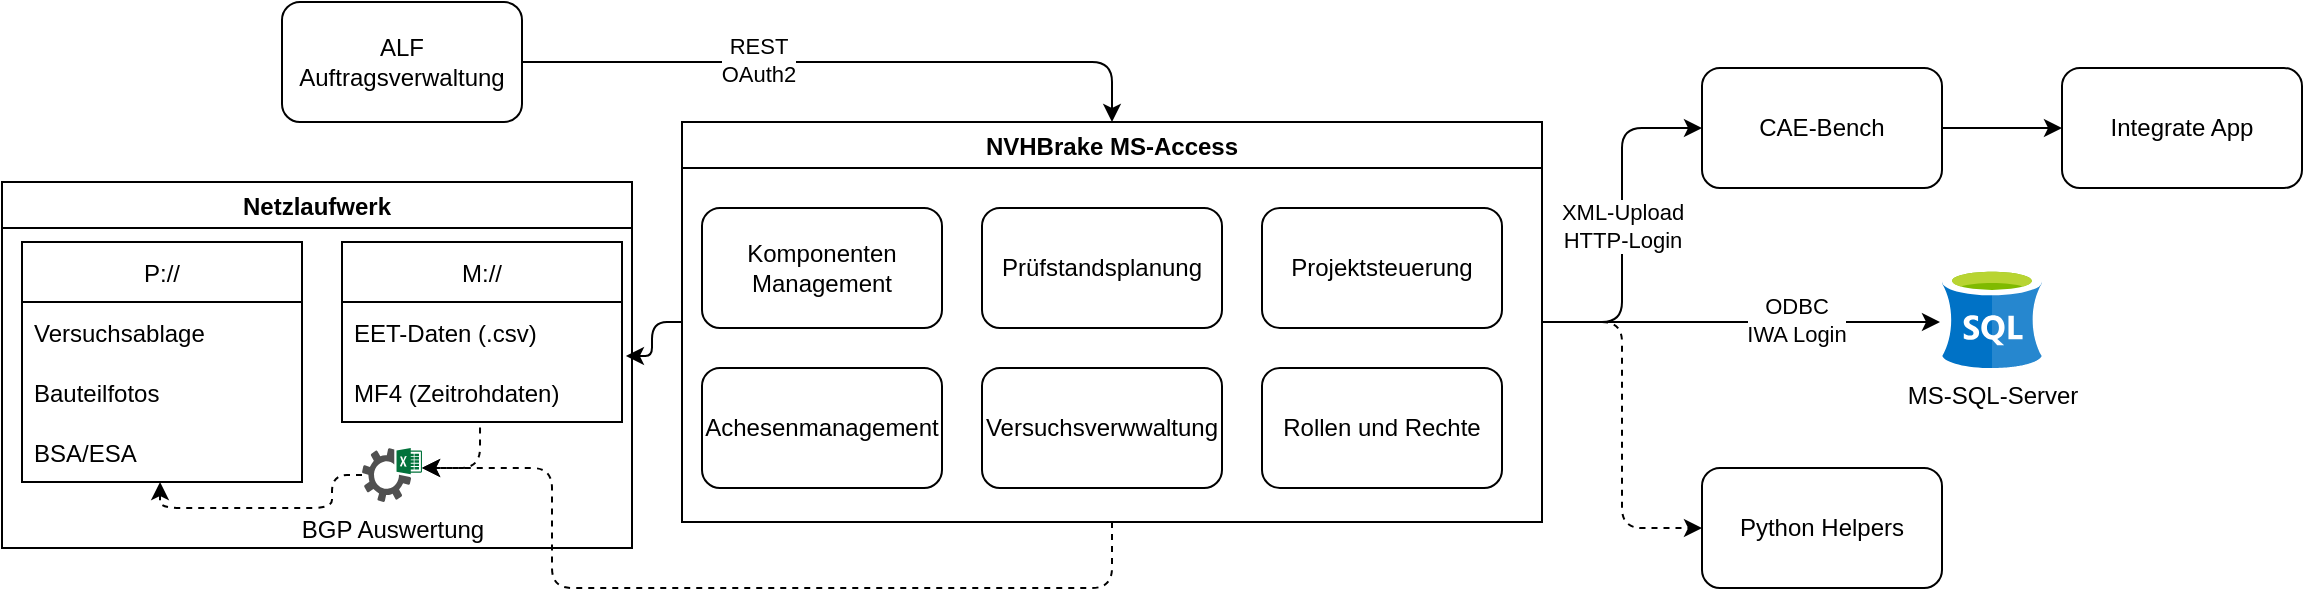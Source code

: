 <mxfile>
    <diagram id="KzELdxLwyf88x765OR2N" name="Page-1">
        <mxGraphModel dx="1073" dy="790" grid="1" gridSize="10" guides="1" tooltips="1" connect="1" arrows="1" fold="1" page="1" pageScale="1" pageWidth="827" pageHeight="1169" background="none" math="0" shadow="0">
            <root>
                <mxCell id="0"/>
                <mxCell id="1" parent="0"/>
                <mxCell id="34" value="XML-Upload&lt;br&gt;HTTP-Login" style="edgeStyle=orthogonalEdgeStyle;html=1;entryX=0;entryY=0.5;entryDx=0;entryDy=0;" edge="1" parent="1" source="3" target="29">
                    <mxGeometry relative="1" as="geometry"/>
                </mxCell>
                <mxCell id="35" style="edgeStyle=orthogonalEdgeStyle;html=1;entryX=-0.02;entryY=0.54;entryDx=0;entryDy=0;entryPerimeter=0;" edge="1" parent="1" source="3" target="4">
                    <mxGeometry relative="1" as="geometry"/>
                </mxCell>
                <mxCell id="36" value="ODBC&lt;br&gt;IWA Login" style="edgeLabel;html=1;align=center;verticalAlign=middle;resizable=0;points=[];" vertex="1" connectable="0" parent="35">
                    <mxGeometry x="0.275" y="1" relative="1" as="geometry">
                        <mxPoint as="offset"/>
                    </mxGeometry>
                </mxCell>
                <mxCell id="40" style="edgeStyle=orthogonalEdgeStyle;html=1;entryX=1.014;entryY=-0.1;entryDx=0;entryDy=0;entryPerimeter=0;" edge="1" parent="1" source="3" target="26">
                    <mxGeometry relative="1" as="geometry"/>
                </mxCell>
                <mxCell id="44" style="edgeStyle=orthogonalEdgeStyle;html=1;dashed=1;" edge="1" parent="1" source="3" target="43">
                    <mxGeometry relative="1" as="geometry"/>
                </mxCell>
                <mxCell id="52" style="edgeStyle=orthogonalEdgeStyle;html=1;dashed=1;startArrow=none;startFill=0;endArrow=classic;endFill=1;" edge="1" parent="1" source="3" target="47">
                    <mxGeometry relative="1" as="geometry">
                        <Array as="points">
                            <mxPoint x="575" y="440"/>
                            <mxPoint x="295" y="440"/>
                            <mxPoint x="295" y="380"/>
                        </Array>
                    </mxGeometry>
                </mxCell>
                <mxCell id="3" value="NVHBrake MS-Access" style="swimlane;" vertex="1" parent="1">
                    <mxGeometry x="360" y="207" width="430" height="200" as="geometry"/>
                </mxCell>
                <mxCell id="7" value="Komponenten&lt;br&gt;Management" style="rounded=1;whiteSpace=wrap;html=1;" vertex="1" parent="3">
                    <mxGeometry x="10" y="43" width="120" height="60" as="geometry"/>
                </mxCell>
                <mxCell id="8" value="Achesenmanagement" style="rounded=1;whiteSpace=wrap;html=1;" vertex="1" parent="3">
                    <mxGeometry x="10" y="123" width="120" height="60" as="geometry"/>
                </mxCell>
                <mxCell id="9" value="Prüfstandsplanung" style="rounded=1;whiteSpace=wrap;html=1;" vertex="1" parent="3">
                    <mxGeometry x="150" y="43" width="120" height="60" as="geometry"/>
                </mxCell>
                <mxCell id="10" value="Versuchsverwwaltung" style="rounded=1;whiteSpace=wrap;html=1;" vertex="1" parent="3">
                    <mxGeometry x="150" y="123" width="120" height="60" as="geometry"/>
                </mxCell>
                <mxCell id="11" value="Projektsteuerung" style="rounded=1;whiteSpace=wrap;html=1;" vertex="1" parent="3">
                    <mxGeometry x="290" y="43" width="120" height="60" as="geometry"/>
                </mxCell>
                <mxCell id="12" value="Rollen und Rechte" style="rounded=1;whiteSpace=wrap;html=1;" vertex="1" parent="3">
                    <mxGeometry x="290" y="123" width="120" height="60" as="geometry"/>
                </mxCell>
                <mxCell id="4" value="MS-SQL-Server" style="sketch=0;aspect=fixed;html=1;points=[];align=center;image;fontSize=12;image=img/lib/mscae/dep/SQL_Server_Stretch_DB.svg;" vertex="1" parent="1">
                    <mxGeometry x="990" y="280" width="50" height="50" as="geometry"/>
                </mxCell>
                <mxCell id="13" value="Netzlaufwerk" style="swimlane;" vertex="1" parent="1">
                    <mxGeometry x="20" y="237" width="315" height="183" as="geometry"/>
                </mxCell>
                <mxCell id="20" value="P://" style="swimlane;fontStyle=0;childLayout=stackLayout;horizontal=1;startSize=30;horizontalStack=0;resizeParent=1;resizeParentMax=0;resizeLast=0;collapsible=1;marginBottom=0;" vertex="1" parent="13">
                    <mxGeometry x="10" y="30" width="140" height="120" as="geometry"/>
                </mxCell>
                <mxCell id="21" value="Versuchsablage" style="text;strokeColor=none;fillColor=none;align=left;verticalAlign=middle;spacingLeft=4;spacingRight=4;overflow=hidden;points=[[0,0.5],[1,0.5]];portConstraint=eastwest;rotatable=0;" vertex="1" parent="20">
                    <mxGeometry y="30" width="140" height="30" as="geometry"/>
                </mxCell>
                <mxCell id="22" value="Bauteilfotos" style="text;strokeColor=none;fillColor=none;align=left;verticalAlign=middle;spacingLeft=4;spacingRight=4;overflow=hidden;points=[[0,0.5],[1,0.5]];portConstraint=eastwest;rotatable=0;" vertex="1" parent="20">
                    <mxGeometry y="60" width="140" height="30" as="geometry"/>
                </mxCell>
                <mxCell id="23" value="BSA/ESA" style="text;strokeColor=none;fillColor=none;align=left;verticalAlign=middle;spacingLeft=4;spacingRight=4;overflow=hidden;points=[[0,0.5],[1,0.5]];portConstraint=eastwest;rotatable=0;" vertex="1" parent="20">
                    <mxGeometry y="90" width="140" height="30" as="geometry"/>
                </mxCell>
                <mxCell id="24" value="M://" style="swimlane;fontStyle=0;childLayout=stackLayout;horizontal=1;startSize=30;horizontalStack=0;resizeParent=1;resizeParentMax=0;resizeLast=0;collapsible=1;marginBottom=0;" vertex="1" parent="13">
                    <mxGeometry x="170" y="30" width="140" height="90" as="geometry"/>
                </mxCell>
                <mxCell id="25" value="EET-Daten (.csv)" style="text;strokeColor=none;fillColor=none;align=left;verticalAlign=middle;spacingLeft=4;spacingRight=4;overflow=hidden;points=[[0,0.5],[1,0.5]];portConstraint=eastwest;rotatable=0;" vertex="1" parent="24">
                    <mxGeometry y="30" width="140" height="30" as="geometry"/>
                </mxCell>
                <mxCell id="26" value="MF4 (Zeitrohdaten)" style="text;strokeColor=none;fillColor=none;align=left;verticalAlign=middle;spacingLeft=4;spacingRight=4;overflow=hidden;points=[[0,0.5],[1,0.5]];portConstraint=eastwest;rotatable=0;" vertex="1" parent="24">
                    <mxGeometry y="60" width="140" height="30" as="geometry"/>
                </mxCell>
                <mxCell id="49" style="edgeStyle=orthogonalEdgeStyle;html=1;entryX=0.493;entryY=1;entryDx=0;entryDy=0;entryPerimeter=0;dashed=1;startArrow=classic;startFill=1;endArrow=none;endFill=0;" edge="1" parent="13" source="47" target="26">
                    <mxGeometry relative="1" as="geometry">
                        <Array as="points">
                            <mxPoint x="239" y="143"/>
                        </Array>
                    </mxGeometry>
                </mxCell>
                <mxCell id="51" style="edgeStyle=orthogonalEdgeStyle;html=1;entryX=0.493;entryY=1;entryDx=0;entryDy=0;entryPerimeter=0;dashed=1;startArrow=none;startFill=0;endArrow=classic;endFill=1;" edge="1" parent="13" source="47" target="23">
                    <mxGeometry relative="1" as="geometry">
                        <Array as="points">
                            <mxPoint x="165" y="147"/>
                            <mxPoint x="165" y="163"/>
                            <mxPoint x="79" y="163"/>
                        </Array>
                    </mxGeometry>
                </mxCell>
                <mxCell id="47" value="BGP Auswertung" style="sketch=0;pointerEvents=1;shadow=0;dashed=0;html=1;strokeColor=none;fillColor=#505050;labelPosition=center;verticalLabelPosition=bottom;verticalAlign=top;outlineConnect=0;align=center;shape=mxgraph.office.services.excel_services;" vertex="1" parent="13">
                    <mxGeometry x="180" y="133" width="30" height="27" as="geometry"/>
                </mxCell>
                <mxCell id="31" style="edgeStyle=orthogonalEdgeStyle;html=1;entryX=0.5;entryY=0;entryDx=0;entryDy=0;" edge="1" parent="1" source="28" target="3">
                    <mxGeometry relative="1" as="geometry"/>
                </mxCell>
                <mxCell id="32" value="REST&lt;br&gt;OAuth2" style="edgeLabel;html=1;align=center;verticalAlign=middle;resizable=0;points=[];" vertex="1" connectable="0" parent="31">
                    <mxGeometry x="-0.273" y="1" relative="1" as="geometry">
                        <mxPoint as="offset"/>
                    </mxGeometry>
                </mxCell>
                <mxCell id="28" value="ALF&lt;br&gt;Auftragsverwaltung" style="rounded=1;whiteSpace=wrap;html=1;" vertex="1" parent="1">
                    <mxGeometry x="160" y="147" width="120" height="60" as="geometry"/>
                </mxCell>
                <mxCell id="41" style="edgeStyle=orthogonalEdgeStyle;html=1;entryX=0;entryY=0.5;entryDx=0;entryDy=0;" edge="1" parent="1" source="29" target="38">
                    <mxGeometry relative="1" as="geometry"/>
                </mxCell>
                <mxCell id="29" value="CAE-Bench" style="rounded=1;whiteSpace=wrap;html=1;" vertex="1" parent="1">
                    <mxGeometry x="870" y="180" width="120" height="60" as="geometry"/>
                </mxCell>
                <mxCell id="38" value="Integrate App" style="rounded=1;whiteSpace=wrap;html=1;" vertex="1" parent="1">
                    <mxGeometry x="1050" y="180" width="120" height="60" as="geometry"/>
                </mxCell>
                <mxCell id="43" value="Python Helpers" style="rounded=1;whiteSpace=wrap;html=1;" vertex="1" parent="1">
                    <mxGeometry x="870" y="380" width="120" height="60" as="geometry"/>
                </mxCell>
            </root>
        </mxGraphModel>
    </diagram>
</mxfile>